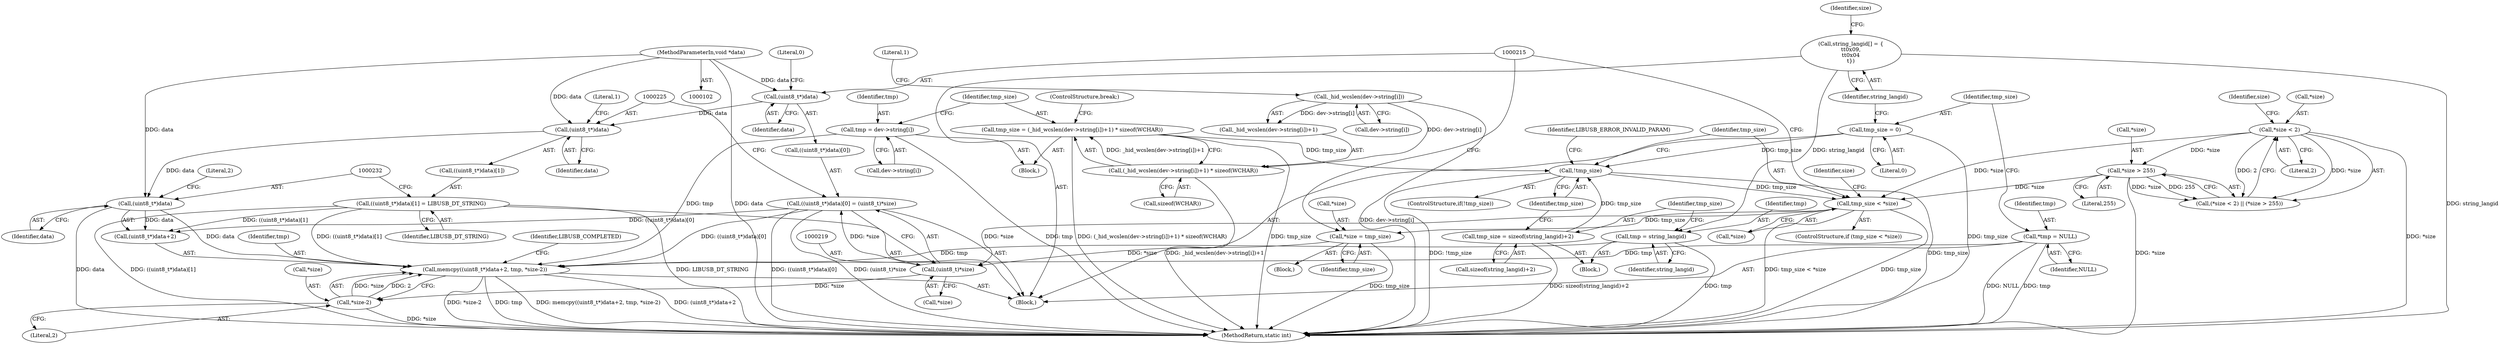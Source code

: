 digraph "1_Chrome_ac149a8d4371c0e01e0934fdd57b09e86f96b5b9_6@API" {
"1000229" [label="(Call,memcpy((uint8_t*)data+2, tmp, *size-2))"];
"1000222" [label="(Call,((uint8_t*)data)[1] = LIBUSB_DT_STRING)"];
"1000212" [label="(Call,((uint8_t*)data)[0] = (uint8_t)*size)"];
"1000218" [label="(Call,(uint8_t)*size)"];
"1000208" [label="(Call,*size = tmp_size)"];
"1000203" [label="(Call,tmp_size < *size)"];
"1000197" [label="(Call,!tmp_size)"];
"1000141" [label="(Call,tmp_size = sizeof(string_langid)+2)"];
"1000113" [label="(Call,tmp_size = 0)"];
"1000175" [label="(Call,tmp_size = (_hid_wcslen(dev->string[i])+1) * sizeof(WCHAR))"];
"1000177" [label="(Call,(_hid_wcslen(dev->string[i])+1) * sizeof(WCHAR))"];
"1000179" [label="(Call,_hid_wcslen(dev->string[i]))"];
"1000122" [label="(Call,*size < 2)"];
"1000126" [label="(Call,*size > 255)"];
"1000231" [label="(Call,(uint8_t*)data)"];
"1000224" [label="(Call,(uint8_t*)data)"];
"1000214" [label="(Call,(uint8_t*)data)"];
"1000105" [label="(MethodParameterIn,void *data)"];
"1000168" [label="(Call,tmp = dev->string[i])"];
"1000138" [label="(Call,tmp = string_langid)"];
"1000118" [label="(Call,string_langid[] = {\n\t\t0x09,\n\t\t0x04\n\t})"];
"1000109" [label="(Call,*tmp = NULL)"];
"1000236" [label="(Call,*size-2)"];
"1000204" [label="(Identifier,tmp_size)"];
"1000197" [label="(Call,!tmp_size)"];
"1000125" [label="(Literal,2)"];
"1000227" [label="(Literal,1)"];
"1000118" [label="(Call,string_langid[] = {\n\t\t0x09,\n\t\t0x04\n\t})"];
"1000138" [label="(Call,tmp = string_langid)"];
"1000170" [label="(Call,dev->string[i])"];
"1000111" [label="(Identifier,NULL)"];
"1000239" [label="(Literal,2)"];
"1000210" [label="(Identifier,size)"];
"1000217" [label="(Literal,0)"];
"1000105" [label="(MethodParameterIn,void *data)"];
"1000229" [label="(Call,memcpy((uint8_t*)data+2, tmp, *size-2))"];
"1000203" [label="(Call,tmp_size < *size)"];
"1000141" [label="(Call,tmp_size = sizeof(string_langid)+2)"];
"1000180" [label="(Call,dev->string[i])"];
"1000234" [label="(Literal,2)"];
"1000202" [label="(ControlStructure,if (tmp_size < *size))"];
"1000201" [label="(Identifier,LIBUSB_ERROR_INVALID_PARAM)"];
"1000213" [label="(Call,((uint8_t*)data)[0])"];
"1000216" [label="(Identifier,data)"];
"1000223" [label="(Call,((uint8_t*)data)[1])"];
"1000218" [label="(Call,(uint8_t)*size)"];
"1000236" [label="(Call,*size-2)"];
"1000198" [label="(Identifier,tmp_size)"];
"1000177" [label="(Call,(_hid_wcslen(dev->string[i])+1) * sizeof(WCHAR))"];
"1000122" [label="(Call,*size < 2)"];
"1000176" [label="(Identifier,tmp_size)"];
"1000123" [label="(Call,*size)"];
"1000127" [label="(Call,*size)"];
"1000179" [label="(Call,_hid_wcslen(dev->string[i]))"];
"1000228" [label="(Identifier,LIBUSB_DT_STRING)"];
"1000220" [label="(Call,*size)"];
"1000114" [label="(Identifier,tmp_size)"];
"1000224" [label="(Call,(uint8_t*)data)"];
"1000214" [label="(Call,(uint8_t*)data)"];
"1000209" [label="(Call,*size)"];
"1000212" [label="(Call,((uint8_t*)data)[0] = (uint8_t)*size)"];
"1000241" [label="(Identifier,LIBUSB_COMPLETED)"];
"1000207" [label="(Block,)"];
"1000205" [label="(Call,*size)"];
"1000129" [label="(Literal,255)"];
"1000167" [label="(Block,)"];
"1000188" [label="(ControlStructure,break;)"];
"1000109" [label="(Call,*tmp = NULL)"];
"1000126" [label="(Call,*size > 255)"];
"1000119" [label="(Identifier,string_langid)"];
"1000124" [label="(Identifier,size)"];
"1000110" [label="(Identifier,tmp)"];
"1000211" [label="(Identifier,tmp_size)"];
"1000113" [label="(Call,tmp_size = 0)"];
"1000231" [label="(Call,(uint8_t*)data)"];
"1000178" [label="(Call,_hid_wcslen(dev->string[i])+1)"];
"1000142" [label="(Identifier,tmp_size)"];
"1000185" [label="(Literal,1)"];
"1000226" [label="(Identifier,data)"];
"1000107" [label="(Block,)"];
"1000242" [label="(MethodReturn,static int)"];
"1000169" [label="(Identifier,tmp)"];
"1000140" [label="(Identifier,string_langid)"];
"1000233" [label="(Identifier,data)"];
"1000237" [label="(Call,*size)"];
"1000121" [label="(Call,(*size < 2) || (*size > 255))"];
"1000115" [label="(Literal,0)"];
"1000143" [label="(Call,sizeof(string_langid)+2)"];
"1000208" [label="(Call,*size = tmp_size)"];
"1000139" [label="(Identifier,tmp)"];
"1000230" [label="(Call,(uint8_t*)data+2)"];
"1000186" [label="(Call,sizeof(WCHAR))"];
"1000128" [label="(Identifier,size)"];
"1000168" [label="(Call,tmp = dev->string[i])"];
"1000175" [label="(Call,tmp_size = (_hid_wcslen(dev->string[i])+1) * sizeof(WCHAR))"];
"1000235" [label="(Identifier,tmp)"];
"1000222" [label="(Call,((uint8_t*)data)[1] = LIBUSB_DT_STRING)"];
"1000137" [label="(Block,)"];
"1000196" [label="(ControlStructure,if(!tmp_size))"];
"1000229" -> "1000107"  [label="AST: "];
"1000229" -> "1000236"  [label="CFG: "];
"1000230" -> "1000229"  [label="AST: "];
"1000235" -> "1000229"  [label="AST: "];
"1000236" -> "1000229"  [label="AST: "];
"1000241" -> "1000229"  [label="CFG: "];
"1000229" -> "1000242"  [label="DDG: *size-2"];
"1000229" -> "1000242"  [label="DDG: tmp"];
"1000229" -> "1000242"  [label="DDG: memcpy((uint8_t*)data+2, tmp, *size-2)"];
"1000229" -> "1000242"  [label="DDG: (uint8_t*)data+2"];
"1000222" -> "1000229"  [label="DDG: ((uint8_t*)data)[1]"];
"1000212" -> "1000229"  [label="DDG: ((uint8_t*)data)[0]"];
"1000231" -> "1000229"  [label="DDG: data"];
"1000168" -> "1000229"  [label="DDG: tmp"];
"1000138" -> "1000229"  [label="DDG: tmp"];
"1000109" -> "1000229"  [label="DDG: tmp"];
"1000236" -> "1000229"  [label="DDG: *size"];
"1000236" -> "1000229"  [label="DDG: 2"];
"1000222" -> "1000107"  [label="AST: "];
"1000222" -> "1000228"  [label="CFG: "];
"1000223" -> "1000222"  [label="AST: "];
"1000228" -> "1000222"  [label="AST: "];
"1000232" -> "1000222"  [label="CFG: "];
"1000222" -> "1000242"  [label="DDG: ((uint8_t*)data)[1]"];
"1000222" -> "1000242"  [label="DDG: LIBUSB_DT_STRING"];
"1000222" -> "1000230"  [label="DDG: ((uint8_t*)data)[1]"];
"1000212" -> "1000107"  [label="AST: "];
"1000212" -> "1000218"  [label="CFG: "];
"1000213" -> "1000212"  [label="AST: "];
"1000218" -> "1000212"  [label="AST: "];
"1000225" -> "1000212"  [label="CFG: "];
"1000212" -> "1000242"  [label="DDG: (uint8_t)*size"];
"1000212" -> "1000242"  [label="DDG: ((uint8_t*)data)[0]"];
"1000218" -> "1000212"  [label="DDG: *size"];
"1000212" -> "1000230"  [label="DDG: ((uint8_t*)data)[0]"];
"1000218" -> "1000220"  [label="CFG: "];
"1000219" -> "1000218"  [label="AST: "];
"1000220" -> "1000218"  [label="AST: "];
"1000208" -> "1000218"  [label="DDG: *size"];
"1000203" -> "1000218"  [label="DDG: *size"];
"1000218" -> "1000236"  [label="DDG: *size"];
"1000208" -> "1000207"  [label="AST: "];
"1000208" -> "1000211"  [label="CFG: "];
"1000209" -> "1000208"  [label="AST: "];
"1000211" -> "1000208"  [label="AST: "];
"1000215" -> "1000208"  [label="CFG: "];
"1000208" -> "1000242"  [label="DDG: tmp_size"];
"1000203" -> "1000208"  [label="DDG: tmp_size"];
"1000203" -> "1000202"  [label="AST: "];
"1000203" -> "1000205"  [label="CFG: "];
"1000204" -> "1000203"  [label="AST: "];
"1000205" -> "1000203"  [label="AST: "];
"1000210" -> "1000203"  [label="CFG: "];
"1000215" -> "1000203"  [label="CFG: "];
"1000203" -> "1000242"  [label="DDG: tmp_size < *size"];
"1000203" -> "1000242"  [label="DDG: tmp_size"];
"1000197" -> "1000203"  [label="DDG: tmp_size"];
"1000122" -> "1000203"  [label="DDG: *size"];
"1000126" -> "1000203"  [label="DDG: *size"];
"1000197" -> "1000196"  [label="AST: "];
"1000197" -> "1000198"  [label="CFG: "];
"1000198" -> "1000197"  [label="AST: "];
"1000201" -> "1000197"  [label="CFG: "];
"1000204" -> "1000197"  [label="CFG: "];
"1000197" -> "1000242"  [label="DDG: !tmp_size"];
"1000197" -> "1000242"  [label="DDG: tmp_size"];
"1000141" -> "1000197"  [label="DDG: tmp_size"];
"1000113" -> "1000197"  [label="DDG: tmp_size"];
"1000175" -> "1000197"  [label="DDG: tmp_size"];
"1000141" -> "1000137"  [label="AST: "];
"1000141" -> "1000143"  [label="CFG: "];
"1000142" -> "1000141"  [label="AST: "];
"1000143" -> "1000141"  [label="AST: "];
"1000198" -> "1000141"  [label="CFG: "];
"1000141" -> "1000242"  [label="DDG: sizeof(string_langid)+2"];
"1000113" -> "1000107"  [label="AST: "];
"1000113" -> "1000115"  [label="CFG: "];
"1000114" -> "1000113"  [label="AST: "];
"1000115" -> "1000113"  [label="AST: "];
"1000119" -> "1000113"  [label="CFG: "];
"1000113" -> "1000242"  [label="DDG: tmp_size"];
"1000175" -> "1000167"  [label="AST: "];
"1000175" -> "1000177"  [label="CFG: "];
"1000176" -> "1000175"  [label="AST: "];
"1000177" -> "1000175"  [label="AST: "];
"1000188" -> "1000175"  [label="CFG: "];
"1000175" -> "1000242"  [label="DDG: tmp_size"];
"1000175" -> "1000242"  [label="DDG: (_hid_wcslen(dev->string[i])+1) * sizeof(WCHAR)"];
"1000177" -> "1000175"  [label="DDG: _hid_wcslen(dev->string[i])+1"];
"1000177" -> "1000186"  [label="CFG: "];
"1000178" -> "1000177"  [label="AST: "];
"1000186" -> "1000177"  [label="AST: "];
"1000177" -> "1000242"  [label="DDG: _hid_wcslen(dev->string[i])+1"];
"1000179" -> "1000177"  [label="DDG: dev->string[i]"];
"1000179" -> "1000178"  [label="AST: "];
"1000179" -> "1000180"  [label="CFG: "];
"1000180" -> "1000179"  [label="AST: "];
"1000185" -> "1000179"  [label="CFG: "];
"1000179" -> "1000242"  [label="DDG: dev->string[i]"];
"1000179" -> "1000178"  [label="DDG: dev->string[i]"];
"1000122" -> "1000121"  [label="AST: "];
"1000122" -> "1000125"  [label="CFG: "];
"1000123" -> "1000122"  [label="AST: "];
"1000125" -> "1000122"  [label="AST: "];
"1000128" -> "1000122"  [label="CFG: "];
"1000121" -> "1000122"  [label="CFG: "];
"1000122" -> "1000242"  [label="DDG: *size"];
"1000122" -> "1000121"  [label="DDG: *size"];
"1000122" -> "1000121"  [label="DDG: 2"];
"1000122" -> "1000126"  [label="DDG: *size"];
"1000126" -> "1000121"  [label="AST: "];
"1000126" -> "1000129"  [label="CFG: "];
"1000127" -> "1000126"  [label="AST: "];
"1000129" -> "1000126"  [label="AST: "];
"1000121" -> "1000126"  [label="CFG: "];
"1000126" -> "1000242"  [label="DDG: *size"];
"1000126" -> "1000121"  [label="DDG: *size"];
"1000126" -> "1000121"  [label="DDG: 255"];
"1000231" -> "1000230"  [label="AST: "];
"1000231" -> "1000233"  [label="CFG: "];
"1000232" -> "1000231"  [label="AST: "];
"1000233" -> "1000231"  [label="AST: "];
"1000234" -> "1000231"  [label="CFG: "];
"1000231" -> "1000242"  [label="DDG: data"];
"1000231" -> "1000230"  [label="DDG: data"];
"1000224" -> "1000231"  [label="DDG: data"];
"1000105" -> "1000231"  [label="DDG: data"];
"1000224" -> "1000223"  [label="AST: "];
"1000224" -> "1000226"  [label="CFG: "];
"1000225" -> "1000224"  [label="AST: "];
"1000226" -> "1000224"  [label="AST: "];
"1000227" -> "1000224"  [label="CFG: "];
"1000214" -> "1000224"  [label="DDG: data"];
"1000105" -> "1000224"  [label="DDG: data"];
"1000214" -> "1000213"  [label="AST: "];
"1000214" -> "1000216"  [label="CFG: "];
"1000215" -> "1000214"  [label="AST: "];
"1000216" -> "1000214"  [label="AST: "];
"1000217" -> "1000214"  [label="CFG: "];
"1000105" -> "1000214"  [label="DDG: data"];
"1000105" -> "1000102"  [label="AST: "];
"1000105" -> "1000242"  [label="DDG: data"];
"1000168" -> "1000167"  [label="AST: "];
"1000168" -> "1000170"  [label="CFG: "];
"1000169" -> "1000168"  [label="AST: "];
"1000170" -> "1000168"  [label="AST: "];
"1000176" -> "1000168"  [label="CFG: "];
"1000168" -> "1000242"  [label="DDG: tmp"];
"1000138" -> "1000137"  [label="AST: "];
"1000138" -> "1000140"  [label="CFG: "];
"1000139" -> "1000138"  [label="AST: "];
"1000140" -> "1000138"  [label="AST: "];
"1000142" -> "1000138"  [label="CFG: "];
"1000138" -> "1000242"  [label="DDG: tmp"];
"1000118" -> "1000138"  [label="DDG: string_langid"];
"1000118" -> "1000107"  [label="AST: "];
"1000118" -> "1000119"  [label="CFG: "];
"1000119" -> "1000118"  [label="AST: "];
"1000124" -> "1000118"  [label="CFG: "];
"1000118" -> "1000242"  [label="DDG: string_langid"];
"1000109" -> "1000107"  [label="AST: "];
"1000109" -> "1000111"  [label="CFG: "];
"1000110" -> "1000109"  [label="AST: "];
"1000111" -> "1000109"  [label="AST: "];
"1000114" -> "1000109"  [label="CFG: "];
"1000109" -> "1000242"  [label="DDG: tmp"];
"1000109" -> "1000242"  [label="DDG: NULL"];
"1000236" -> "1000239"  [label="CFG: "];
"1000237" -> "1000236"  [label="AST: "];
"1000239" -> "1000236"  [label="AST: "];
"1000236" -> "1000242"  [label="DDG: *size"];
}

